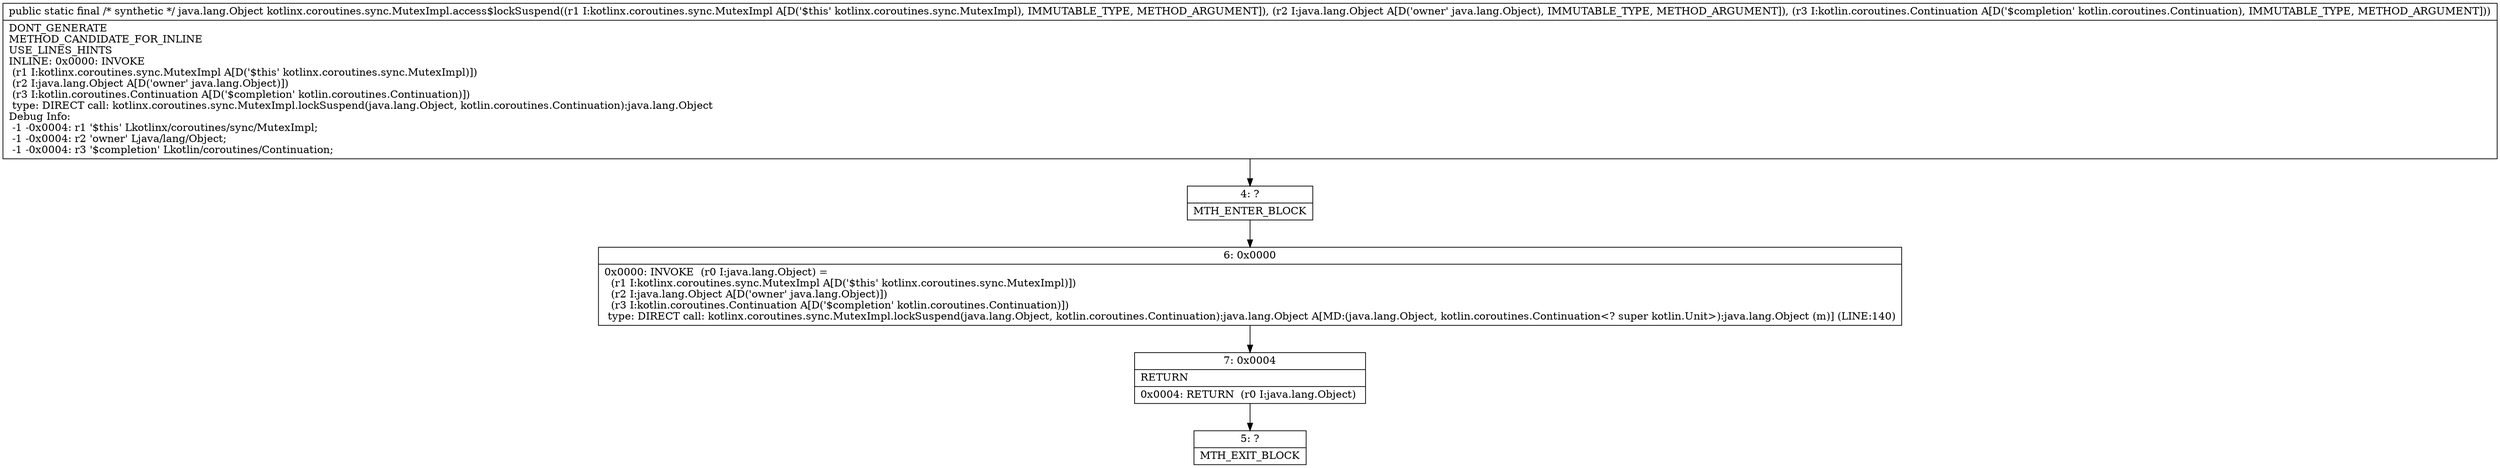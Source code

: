 digraph "CFG forkotlinx.coroutines.sync.MutexImpl.access$lockSuspend(Lkotlinx\/coroutines\/sync\/MutexImpl;Ljava\/lang\/Object;Lkotlin\/coroutines\/Continuation;)Ljava\/lang\/Object;" {
Node_4 [shape=record,label="{4\:\ ?|MTH_ENTER_BLOCK\l}"];
Node_6 [shape=record,label="{6\:\ 0x0000|0x0000: INVOKE  (r0 I:java.lang.Object) = \l  (r1 I:kotlinx.coroutines.sync.MutexImpl A[D('$this' kotlinx.coroutines.sync.MutexImpl)])\l  (r2 I:java.lang.Object A[D('owner' java.lang.Object)])\l  (r3 I:kotlin.coroutines.Continuation A[D('$completion' kotlin.coroutines.Continuation)])\l type: DIRECT call: kotlinx.coroutines.sync.MutexImpl.lockSuspend(java.lang.Object, kotlin.coroutines.Continuation):java.lang.Object A[MD:(java.lang.Object, kotlin.coroutines.Continuation\<? super kotlin.Unit\>):java.lang.Object (m)] (LINE:140)\l}"];
Node_7 [shape=record,label="{7\:\ 0x0004|RETURN\l|0x0004: RETURN  (r0 I:java.lang.Object) \l}"];
Node_5 [shape=record,label="{5\:\ ?|MTH_EXIT_BLOCK\l}"];
MethodNode[shape=record,label="{public static final \/* synthetic *\/ java.lang.Object kotlinx.coroutines.sync.MutexImpl.access$lockSuspend((r1 I:kotlinx.coroutines.sync.MutexImpl A[D('$this' kotlinx.coroutines.sync.MutexImpl), IMMUTABLE_TYPE, METHOD_ARGUMENT]), (r2 I:java.lang.Object A[D('owner' java.lang.Object), IMMUTABLE_TYPE, METHOD_ARGUMENT]), (r3 I:kotlin.coroutines.Continuation A[D('$completion' kotlin.coroutines.Continuation), IMMUTABLE_TYPE, METHOD_ARGUMENT]))  | DONT_GENERATE\lMETHOD_CANDIDATE_FOR_INLINE\lUSE_LINES_HINTS\lINLINE: 0x0000: INVOKE  \l  (r1 I:kotlinx.coroutines.sync.MutexImpl A[D('$this' kotlinx.coroutines.sync.MutexImpl)])\l  (r2 I:java.lang.Object A[D('owner' java.lang.Object)])\l  (r3 I:kotlin.coroutines.Continuation A[D('$completion' kotlin.coroutines.Continuation)])\l type: DIRECT call: kotlinx.coroutines.sync.MutexImpl.lockSuspend(java.lang.Object, kotlin.coroutines.Continuation):java.lang.Object\lDebug Info:\l  \-1 \-0x0004: r1 '$this' Lkotlinx\/coroutines\/sync\/MutexImpl;\l  \-1 \-0x0004: r2 'owner' Ljava\/lang\/Object;\l  \-1 \-0x0004: r3 '$completion' Lkotlin\/coroutines\/Continuation;\l}"];
MethodNode -> Node_4;Node_4 -> Node_6;
Node_6 -> Node_7;
Node_7 -> Node_5;
}

